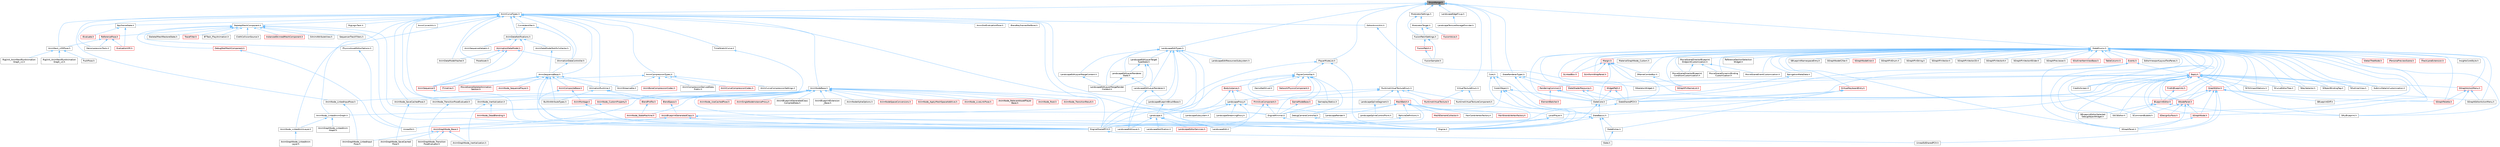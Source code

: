 digraph "EnumRange.h"
{
 // INTERACTIVE_SVG=YES
 // LATEX_PDF_SIZE
  bgcolor="transparent";
  edge [fontname=Helvetica,fontsize=10,labelfontname=Helvetica,labelfontsize=10];
  node [fontname=Helvetica,fontsize=10,shape=box,height=0.2,width=0.4];
  Node1 [id="Node000001",label="EnumRange.h",height=0.2,width=0.4,color="gray40", fillcolor="grey60", style="filled", fontcolor="black",tooltip=" "];
  Node1 -> Node2 [id="edge1_Node000001_Node000002",dir="back",color="steelblue1",style="solid",tooltip=" "];
  Node2 [id="Node000002",label="AnimCurveTypes.h",height=0.2,width=0.4,color="grey40", fillcolor="white", style="filled",URL="$d2/d19/AnimCurveTypes_8h.html",tooltip=" "];
  Node2 -> Node3 [id="edge2_Node000002_Node000003",dir="back",color="steelblue1",style="solid",tooltip=" "];
  Node3 [id="Node000003",label="AnimCompressionTypes.h",height=0.2,width=0.4,color="grey40", fillcolor="white", style="filled",URL="$d1/d3b/AnimCompressionTypes_8h.html",tooltip=" "];
  Node3 -> Node4 [id="edge3_Node000003_Node000004",dir="back",color="steelblue1",style="solid",tooltip=" "];
  Node4 [id="Node000004",label="AnimBoneCompressionCodec.h",height=0.2,width=0.4,color="red", fillcolor="#FFF0F0", style="filled",URL="$dd/dc3/AnimBoneCompressionCodec_8h.html",tooltip=" "];
  Node3 -> Node13 [id="edge4_Node000003_Node000013",dir="back",color="steelblue1",style="solid",tooltip=" "];
  Node13 [id="Node000013",label="AnimCompressionDerivedData\lPublic.h",height=0.2,width=0.4,color="grey40", fillcolor="white", style="filled",URL="$dc/d36/AnimCompressionDerivedDataPublic_8h.html",tooltip=" "];
  Node3 -> Node14 [id="edge5_Node000003_Node000014",dir="back",color="steelblue1",style="solid",tooltip=" "];
  Node14 [id="Node000014",label="AnimCurveCompressionCodec.h",height=0.2,width=0.4,color="red", fillcolor="#FFF0F0", style="filled",URL="$d3/d77/AnimCurveCompressionCodec_8h.html",tooltip=" "];
  Node3 -> Node18 [id="edge6_Node000003_Node000018",dir="back",color="steelblue1",style="solid",tooltip=" "];
  Node18 [id="Node000018",label="AnimCurveCompressionSettings.h",height=0.2,width=0.4,color="grey40", fillcolor="white", style="filled",URL="$d0/d49/AnimCurveCompressionSettings_8h.html",tooltip=" "];
  Node3 -> Node19 [id="edge7_Node000003_Node000019",dir="back",color="steelblue1",style="solid",tooltip=" "];
  Node19 [id="Node000019",label="AnimSequence.h",height=0.2,width=0.4,color="red", fillcolor="#FFF0F0", style="filled",URL="$d0/d8a/AnimSequence_8h.html",tooltip=" "];
  Node19 -> Node28 [id="edge8_Node000019_Node000028",dir="back",color="steelblue1",style="solid",tooltip=" "];
  Node28 [id="Node000028",label="EngineSharedPCH.h",height=0.2,width=0.4,color="grey40", fillcolor="white", style="filled",URL="$dc/dbb/EngineSharedPCH_8h.html",tooltip=" "];
  Node28 -> Node29 [id="edge9_Node000028_Node000029",dir="back",color="steelblue1",style="solid",tooltip=" "];
  Node29 [id="Node000029",label="UnrealEdSharedPCH.h",height=0.2,width=0.4,color="grey40", fillcolor="white", style="filled",URL="$d1/de6/UnrealEdSharedPCH_8h.html",tooltip=" "];
  Node3 -> Node12 [id="edge10_Node000003_Node000012",dir="back",color="steelblue1",style="solid",tooltip=" "];
  Node12 [id="Node000012",label="AnimStreamable.h",height=0.2,width=0.4,color="grey40", fillcolor="white", style="filled",URL="$d1/d46/AnimStreamable_8h.html",tooltip=" "];
  Node2 -> Node37 [id="edge11_Node000002_Node000037",dir="back",color="steelblue1",style="solid",tooltip=" "];
  Node37 [id="Node000037",label="AnimCurveUtils.h",height=0.2,width=0.4,color="grey40", fillcolor="white", style="filled",URL="$d2/d99/AnimCurveUtils_8h.html",tooltip=" "];
  Node2 -> Node38 [id="edge12_Node000002_Node000038",dir="back",color="steelblue1",style="solid",tooltip=" "];
  Node38 [id="Node000038",label="AnimDataModelHasher.h",height=0.2,width=0.4,color="grey40", fillcolor="white", style="filled",URL="$d1/d21/AnimDataModelHasher_8h.html",tooltip=" "];
  Node2 -> Node39 [id="edge13_Node000002_Node000039",dir="back",color="steelblue1",style="solid",tooltip=" "];
  Node39 [id="Node000039",label="AnimDataNotifications.h",height=0.2,width=0.4,color="grey40", fillcolor="white", style="filled",URL="$df/dfa/AnimDataNotifications_8h.html",tooltip=" "];
  Node39 -> Node40 [id="edge14_Node000039_Node000040",dir="back",color="steelblue1",style="solid",tooltip=" "];
  Node40 [id="Node000040",label="AnimDataModelNotifyCollector.h",height=0.2,width=0.4,color="grey40", fillcolor="white", style="filled",URL="$dc/d99/AnimDataModelNotifyCollector_8h.html",tooltip=" "];
  Node40 -> Node41 [id="edge15_Node000040_Node000041",dir="back",color="steelblue1",style="solid",tooltip=" "];
  Node41 [id="Node000041",label="AnimSequenceBase.h",height=0.2,width=0.4,color="grey40", fillcolor="white", style="filled",URL="$db/d58/AnimSequenceBase_8h.html",tooltip=" "];
  Node41 -> Node42 [id="edge16_Node000041_Node000042",dir="back",color="steelblue1",style="solid",tooltip=" "];
  Node42 [id="Node000042",label="AnimCompositeBase.h",height=0.2,width=0.4,color="red", fillcolor="#FFF0F0", style="filled",URL="$de/dc9/AnimCompositeBase_8h.html",tooltip=" "];
  Node42 -> Node44 [id="edge17_Node000042_Node000044",dir="back",color="steelblue1",style="solid",tooltip=" "];
  Node44 [id="Node000044",label="AnimMontage.h",height=0.2,width=0.4,color="red", fillcolor="#FFF0F0", style="filled",URL="$d2/da0/AnimMontage_8h.html",tooltip=" "];
  Node44 -> Node28 [id="edge18_Node000044_Node000028",dir="back",color="steelblue1",style="solid",tooltip=" "];
  Node42 -> Node28 [id="edge19_Node000042_Node000028",dir="back",color="steelblue1",style="solid",tooltip=" "];
  Node41 -> Node54 [id="edge20_Node000041_Node000054",dir="back",color="steelblue1",style="solid",tooltip=" "];
  Node54 [id="Node000054",label="AnimNode_SequencePlayer.h",height=0.2,width=0.4,color="red", fillcolor="#FFF0F0", style="filled",URL="$d6/d7e/AnimNode__SequencePlayer_8h.html",tooltip=" "];
  Node41 -> Node19 [id="edge21_Node000041_Node000019",dir="back",color="steelblue1",style="solid",tooltip=" "];
  Node41 -> Node12 [id="edge22_Node000041_Node000012",dir="back",color="steelblue1",style="solid",tooltip=" "];
  Node41 -> Node56 [id="edge23_Node000041_Node000056",dir="back",color="steelblue1",style="solid",tooltip=" "];
  Node56 [id="Node000056",label="AnimationRuntime.h",height=0.2,width=0.4,color="grey40", fillcolor="white", style="filled",URL="$da/d93/AnimationRuntime_8h.html",tooltip=" "];
  Node56 -> Node57 [id="edge24_Node000056_Node000057",dir="back",color="steelblue1",style="solid",tooltip=" "];
  Node57 [id="Node000057",label="BlendProfile.h",height=0.2,width=0.4,color="red", fillcolor="#FFF0F0", style="filled",URL="$d6/d9c/BlendProfile_8h.html",tooltip=" "];
  Node57 -> Node58 [id="edge25_Node000057_Node000058",dir="back",color="steelblue1",style="solid",tooltip=" "];
  Node58 [id="Node000058",label="AnimNode_StateMachine.h",height=0.2,width=0.4,color="red", fillcolor="#FFF0F0", style="filled",URL="$df/d8f/AnimNode__StateMachine_8h.html",tooltip=" "];
  Node56 -> Node168 [id="edge26_Node000056_Node000168",dir="back",color="steelblue1",style="solid",tooltip=" "];
  Node168 [id="Node000168",label="BlendSpace.h",height=0.2,width=0.4,color="red", fillcolor="#FFF0F0", style="filled",URL="$d7/d9b/BlendSpace_8h.html",tooltip=" "];
  Node168 -> Node62 [id="edge27_Node000168_Node000062",dir="back",color="steelblue1",style="solid",tooltip=" "];
  Node62 [id="Node000062",label="AnimBlueprintGeneratedClass.h",height=0.2,width=0.4,color="red", fillcolor="#FFF0F0", style="filled",URL="$dc/d81/AnimBlueprintGeneratedClass_8h.html",tooltip=" "];
  Node62 -> Node63 [id="edge28_Node000062_Node000063",dir="back",color="steelblue1",style="solid",tooltip=" "];
  Node63 [id="Node000063",label="AnimGraphNode_Base.h",height=0.2,width=0.4,color="red", fillcolor="#FFF0F0", style="filled",URL="$d0/dfb/AnimGraphNode__Base_8h.html",tooltip=" "];
  Node63 -> Node97 [id="edge29_Node000063_Node000097",dir="back",color="steelblue1",style="solid",tooltip=" "];
  Node97 [id="Node000097",label="AnimGraphNode_Inertialization.h",height=0.2,width=0.4,color="grey40", fillcolor="white", style="filled",URL="$d7/d66/AnimGraphNode__Inertialization_8h.html",tooltip=" "];
  Node63 -> Node98 [id="edge30_Node000063_Node000098",dir="back",color="steelblue1",style="solid",tooltip=" "];
  Node98 [id="Node000098",label="AnimGraphNode_LinkedInput\lPose.h",height=0.2,width=0.4,color="grey40", fillcolor="white", style="filled",URL="$d7/d8c/AnimGraphNode__LinkedInputPose_8h.html",tooltip=" "];
  Node63 -> Node112 [id="edge31_Node000063_Node000112",dir="back",color="steelblue1",style="solid",tooltip=" "];
  Node112 [id="Node000112",label="AnimGraphNode_SaveCached\lPose.h",height=0.2,width=0.4,color="grey40", fillcolor="white", style="filled",URL="$df/d5e/AnimGraphNode__SaveCachedPose_8h.html",tooltip=" "];
  Node63 -> Node142 [id="edge32_Node000063_Node000142",dir="back",color="steelblue1",style="solid",tooltip=" "];
  Node142 [id="Node000142",label="AnimGraphNode_Transition\lPoseEvaluator.h",height=0.2,width=0.4,color="grey40", fillcolor="white", style="filled",URL="$d8/dec/AnimGraphNode__TransitionPoseEvaluator_8h.html",tooltip=" "];
  Node62 -> Node49 [id="edge33_Node000062_Node000049",dir="back",color="steelblue1",style="solid",tooltip=" "];
  Node49 [id="Node000049",label="Engine.h",height=0.2,width=0.4,color="grey40", fillcolor="white", style="filled",URL="$d1/d34/Public_2Engine_8h.html",tooltip=" "];
  Node62 -> Node28 [id="edge34_Node000062_Node000028",dir="back",color="steelblue1",style="solid",tooltip=" "];
  Node56 -> Node172 [id="edge35_Node000056_Node000172",dir="back",color="steelblue1",style="solid",tooltip=" "];
  Node172 [id="Node000172",label="BuiltInAttributeTypes.h",height=0.2,width=0.4,color="grey40", fillcolor="white", style="filled",URL="$dc/dd0/BuiltInAttributeTypes_8h.html",tooltip=" "];
  Node41 -> Node172 [id="edge36_Node000041_Node000172",dir="back",color="steelblue1",style="solid",tooltip=" "];
  Node41 -> Node49 [id="edge37_Node000041_Node000049",dir="back",color="steelblue1",style="solid",tooltip=" "];
  Node41 -> Node28 [id="edge38_Node000041_Node000028",dir="back",color="steelblue1",style="solid",tooltip=" "];
  Node41 -> Node173 [id="edge39_Node000041_Node000173",dir="back",color="steelblue1",style="solid",tooltip=" "];
  Node173 [id="Node000173",label="ITimeline.h",height=0.2,width=0.4,color="red", fillcolor="#FFF0F0", style="filled",URL="$d9/d1c/ITimeline_8h.html",tooltip=" "];
  Node41 -> Node180 [id="edge40_Node000041_Node000180",dir="back",color="steelblue1",style="solid",tooltip=" "];
  Node180 [id="Node000180",label="MovieSceneSkeletalAnimation\lSection.h",height=0.2,width=0.4,color="red", fillcolor="#FFF0F0", style="filled",URL="$de/d52/MovieSceneSkeletalAnimationSection_8h.html",tooltip=" "];
  Node39 -> Node19 [id="edge41_Node000039_Node000019",dir="back",color="steelblue1",style="solid",tooltip=" "];
  Node39 -> Node182 [id="edge42_Node000039_Node000182",dir="back",color="steelblue1",style="solid",tooltip=" "];
  Node182 [id="Node000182",label="AnimSequenceHelpers.h",height=0.2,width=0.4,color="grey40", fillcolor="white", style="filled",URL="$dd/d12/AnimSequenceHelpers_8h.html",tooltip=" "];
  Node39 -> Node183 [id="edge43_Node000039_Node000183",dir="back",color="steelblue1",style="solid",tooltip=" "];
  Node183 [id="Node000183",label="IAnimationDataModel.h",height=0.2,width=0.4,color="red", fillcolor="#FFF0F0", style="filled",URL="$d3/dc4/IAnimationDataModel_8h.html",tooltip=" "];
  Node183 -> Node38 [id="edge44_Node000183_Node000038",dir="back",color="steelblue1",style="solid",tooltip=" "];
  Node183 -> Node19 [id="edge45_Node000183_Node000019",dir="back",color="steelblue1",style="solid",tooltip=" "];
  Node183 -> Node185 [id="edge46_Node000183_Node000185",dir="back",color="steelblue1",style="solid",tooltip=" "];
  Node185 [id="Node000185",label="IAnimationDataController.h",height=0.2,width=0.4,color="grey40", fillcolor="white", style="filled",URL="$df/d22/IAnimationDataController_8h.html",tooltip=" "];
  Node185 -> Node41 [id="edge47_Node000185_Node000041",dir="back",color="steelblue1",style="solid",tooltip=" "];
  Node183 -> Node186 [id="edge48_Node000183_Node000186",dir="back",color="steelblue1",style="solid",tooltip=" "];
  Node186 [id="Node000186",label="PoseAsset.h",height=0.2,width=0.4,color="grey40", fillcolor="white", style="filled",URL="$d9/dba/PoseAsset_8h.html",tooltip=" "];
  Node2 -> Node187 [id="edge49_Node000002_Node000187",dir="back",color="steelblue1",style="solid",tooltip=" "];
  Node187 [id="Node000187",label="AnimNext_LODPose.h",height=0.2,width=0.4,color="grey40", fillcolor="white", style="filled",URL="$d7/d76/AnimNext__LODPose_8h.html",tooltip=" "];
  Node187 -> Node188 [id="edge50_Node000187_Node000188",dir="back",color="steelblue1",style="solid",tooltip=" "];
  Node188 [id="Node000188",label="PushPose.h",height=0.2,width=0.4,color="grey40", fillcolor="white", style="filled",URL="$d2/de9/PushPose_8h.html",tooltip=" "];
  Node187 -> Node189 [id="edge51_Node000187_Node000189",dir="back",color="steelblue1",style="solid",tooltip=" "];
  Node189 [id="Node000189",label="RigUnit_AnimNextRunAnimation\lGraph_v1.h",height=0.2,width=0.4,color="grey40", fillcolor="white", style="filled",URL="$d1/df7/RigUnit__AnimNextRunAnimationGraph__v1_8h.html",tooltip=" "];
  Node187 -> Node190 [id="edge52_Node000187_Node000190",dir="back",color="steelblue1",style="solid",tooltip=" "];
  Node190 [id="Node000190",label="RigUnit_AnimNextRunAnimation\lGraph_v2.h",height=0.2,width=0.4,color="grey40", fillcolor="white", style="filled",URL="$d6/d84/RigUnit__AnimNextRunAnimationGraph__v2_8h.html",tooltip=" "];
  Node2 -> Node191 [id="edge53_Node000002_Node000191",dir="back",color="steelblue1",style="solid",tooltip=" "];
  Node191 [id="Node000191",label="AnimNodeBase.h",height=0.2,width=0.4,color="grey40", fillcolor="white", style="filled",URL="$d9/dce/AnimNodeBase_8h.html",tooltip=" "];
  Node191 -> Node192 [id="edge54_Node000191_Node000192",dir="back",color="steelblue1",style="solid",tooltip=" "];
  Node192 [id="Node000192",label="AnimBlueprintExtension\l_Base.h",height=0.2,width=0.4,color="grey40", fillcolor="white", style="filled",URL="$d1/d73/AnimBlueprintExtension__Base_8h.html",tooltip=" "];
  Node191 -> Node62 [id="edge55_Node000191_Node000062",dir="back",color="steelblue1",style="solid",tooltip=" "];
  Node191 -> Node63 [id="edge56_Node000191_Node000063",dir="back",color="steelblue1",style="solid",tooltip=" "];
  Node191 -> Node154 [id="edge57_Node000191_Node000154",dir="back",color="steelblue1",style="solid",tooltip=" "];
  Node154 [id="Node000154",label="AnimNodeAlphaOptions.h",height=0.2,width=0.4,color="grey40", fillcolor="white", style="filled",URL="$df/d96/AnimNodeAlphaOptions_8h.html",tooltip=" "];
  Node191 -> Node193 [id="edge58_Node000191_Node000193",dir="back",color="steelblue1",style="solid",tooltip=" "];
  Node193 [id="Node000193",label="AnimNodeSpaceConversions.h",height=0.2,width=0.4,color="red", fillcolor="#FFF0F0", style="filled",URL="$da/d0a/AnimNodeSpaceConversions_8h.html",tooltip=" "];
  Node191 -> Node194 [id="edge59_Node000191_Node000194",dir="back",color="steelblue1",style="solid",tooltip=" "];
  Node194 [id="Node000194",label="AnimNode_ApplyMeshSpaceAdditive.h",height=0.2,width=0.4,color="red", fillcolor="#FFF0F0", style="filled",URL="$d9/d6b/AnimNode__ApplyMeshSpaceAdditive_8h.html",tooltip=" "];
  Node191 -> Node195 [id="edge60_Node000191_Node000195",dir="back",color="steelblue1",style="solid",tooltip=" "];
  Node195 [id="Node000195",label="AnimNode_CustomProperty.h",height=0.2,width=0.4,color="red", fillcolor="#FFF0F0", style="filled",URL="$d3/ddc/AnimNode__CustomProperty_8h.html",tooltip=" "];
  Node195 -> Node197 [id="edge61_Node000195_Node000197",dir="back",color="steelblue1",style="solid",tooltip=" "];
  Node197 [id="Node000197",label="AnimNode_LinkedAnimGraph.h",height=0.2,width=0.4,color="grey40", fillcolor="white", style="filled",URL="$d8/d5e/AnimNode__LinkedAnimGraph_8h.html",tooltip=" "];
  Node197 -> Node94 [id="edge62_Node000197_Node000094",dir="back",color="steelblue1",style="solid",tooltip=" "];
  Node94 [id="Node000094",label="AnimGraphNode_LinkedAnim\lGraph.h",height=0.2,width=0.4,color="grey40", fillcolor="white", style="filled",URL="$da/dd5/AnimGraphNode__LinkedAnimGraph_8h.html",tooltip=" "];
  Node197 -> Node198 [id="edge63_Node000197_Node000198",dir="back",color="steelblue1",style="solid",tooltip=" "];
  Node198 [id="Node000198",label="AnimNode_LinkedAnimLayer.h",height=0.2,width=0.4,color="grey40", fillcolor="white", style="filled",URL="$da/d11/AnimNode__LinkedAnimLayer_8h.html",tooltip=" "];
  Node198 -> Node95 [id="edge64_Node000198_Node000095",dir="back",color="steelblue1",style="solid",tooltip=" "];
  Node95 [id="Node000095",label="AnimGraphNode_LinkedAnim\lLayer.h",height=0.2,width=0.4,color="grey40", fillcolor="white", style="filled",URL="$dc/d51/AnimGraphNode__LinkedAnimLayer_8h.html",tooltip=" "];
  Node191 -> Node199 [id="edge65_Node000191_Node000199",dir="back",color="steelblue1",style="solid",tooltip=" "];
  Node199 [id="Node000199",label="AnimNode_Inertialization.h",height=0.2,width=0.4,color="grey40", fillcolor="white", style="filled",URL="$d8/d62/AnimNode__Inertialization_8h.html",tooltip=" "];
  Node199 -> Node97 [id="edge66_Node000199_Node000097",dir="back",color="steelblue1",style="solid",tooltip=" "];
  Node199 -> Node200 [id="edge67_Node000199_Node000200",dir="back",color="steelblue1",style="solid",tooltip=" "];
  Node200 [id="Node000200",label="AnimNode_DeadBlending.h",height=0.2,width=0.4,color="red", fillcolor="#FFF0F0", style="filled",URL="$df/dfa/AnimNode__DeadBlending_8h.html",tooltip=" "];
  Node191 -> Node201 [id="edge68_Node000191_Node000201",dir="back",color="steelblue1",style="solid",tooltip=" "];
  Node201 [id="Node000201",label="AnimNode_LinkedInputPose.h",height=0.2,width=0.4,color="grey40", fillcolor="white", style="filled",URL="$d3/d07/AnimNode__LinkedInputPose_8h.html",tooltip=" "];
  Node201 -> Node98 [id="edge69_Node000201_Node000098",dir="back",color="steelblue1",style="solid",tooltip=" "];
  Node191 -> Node202 [id="edge70_Node000191_Node000202",dir="back",color="steelblue1",style="solid",tooltip=" "];
  Node202 [id="Node000202",label="AnimNode_LiveLinkPose.h",height=0.2,width=0.4,color="red", fillcolor="#FFF0F0", style="filled",URL="$df/d09/AnimNode__LiveLinkPose_8h.html",tooltip=" "];
  Node191 -> Node203 [id="edge71_Node000191_Node000203",dir="back",color="steelblue1",style="solid",tooltip=" "];
  Node203 [id="Node000203",label="AnimNode_RelevantAssetPlayer\lBase.h",height=0.2,width=0.4,color="red", fillcolor="#FFF0F0", style="filled",URL="$d5/d02/AnimNode__RelevantAssetPlayerBase_8h.html",tooltip=" "];
  Node191 -> Node205 [id="edge72_Node000191_Node000205",dir="back",color="steelblue1",style="solid",tooltip=" "];
  Node205 [id="Node000205",label="AnimNode_Root.h",height=0.2,width=0.4,color="red", fillcolor="#FFF0F0", style="filled",URL="$d3/d2c/AnimNode__Root_8h.html",tooltip=" "];
  Node191 -> Node207 [id="edge73_Node000191_Node000207",dir="back",color="steelblue1",style="solid",tooltip=" "];
  Node207 [id="Node000207",label="AnimNode_SaveCachedPose.h",height=0.2,width=0.4,color="grey40", fillcolor="white", style="filled",URL="$d8/d46/AnimNode__SaveCachedPose_8h.html",tooltip=" "];
  Node207 -> Node112 [id="edge74_Node000207_Node000112",dir="back",color="steelblue1",style="solid",tooltip=" "];
  Node191 -> Node58 [id="edge75_Node000191_Node000058",dir="back",color="steelblue1",style="solid",tooltip=" "];
  Node191 -> Node208 [id="edge76_Node000191_Node000208",dir="back",color="steelblue1",style="solid",tooltip=" "];
  Node208 [id="Node000208",label="AnimNode_TransitionPoseEvaluator.h",height=0.2,width=0.4,color="grey40", fillcolor="white", style="filled",URL="$db/df6/AnimNode__TransitionPoseEvaluator_8h.html",tooltip=" "];
  Node208 -> Node142 [id="edge77_Node000208_Node000142",dir="back",color="steelblue1",style="solid",tooltip=" "];
  Node191 -> Node209 [id="edge78_Node000191_Node000209",dir="back",color="steelblue1",style="solid",tooltip=" "];
  Node209 [id="Node000209",label="AnimNode_TransitionResult.h",height=0.2,width=0.4,color="red", fillcolor="#FFF0F0", style="filled",URL="$d7/d1b/AnimNode__TransitionResult_8h.html",tooltip=" "];
  Node191 -> Node210 [id="edge79_Node000191_Node000210",dir="back",color="steelblue1",style="solid",tooltip=" "];
  Node210 [id="Node000210",label="AnimNode_UseCachedPose.h",height=0.2,width=0.4,color="red", fillcolor="#FFF0F0", style="filled",URL="$de/d6a/AnimNode__UseCachedPose_8h.html",tooltip=" "];
  Node191 -> Node156 [id="edge80_Node000191_Node000156",dir="back",color="steelblue1",style="solid",tooltip=" "];
  Node156 [id="Node000156",label="AnimSingleNodeInstanceProxy.h",height=0.2,width=0.4,color="red", fillcolor="#FFF0F0", style="filled",URL="$dc/de5/AnimSingleNodeInstanceProxy_8h.html",tooltip=" "];
  Node191 -> Node168 [id="edge81_Node000191_Node000168",dir="back",color="steelblue1",style="solid",tooltip=" "];
  Node191 -> Node28 [id="edge82_Node000191_Node000028",dir="back",color="steelblue1",style="solid",tooltip=" "];
  Node191 -> Node164 [id="edge83_Node000191_Node000164",dir="back",color="steelblue1",style="solid",tooltip=" "];
  Node164 [id="Node000164",label="IAnimBlueprintGeneratedClass\lCompiledData.h",height=0.2,width=0.4,color="grey40", fillcolor="white", style="filled",URL="$d6/de8/IAnimBlueprintGeneratedClassCompiledData_8h.html",tooltip=" "];
  Node2 -> Node199 [id="edge84_Node000002_Node000199",dir="back",color="steelblue1",style="solid",tooltip=" "];
  Node2 -> Node197 [id="edge85_Node000002_Node000197",dir="back",color="steelblue1",style="solid",tooltip=" "];
  Node2 -> Node198 [id="edge86_Node000002_Node000198",dir="back",color="steelblue1",style="solid",tooltip=" "];
  Node2 -> Node201 [id="edge87_Node000002_Node000201",dir="back",color="steelblue1",style="solid",tooltip=" "];
  Node2 -> Node207 [id="edge88_Node000002_Node000207",dir="back",color="steelblue1",style="solid",tooltip=" "];
  Node2 -> Node208 [id="edge89_Node000002_Node000208",dir="back",color="steelblue1",style="solid",tooltip=" "];
  Node2 -> Node41 [id="edge90_Node000002_Node000041",dir="back",color="steelblue1",style="solid",tooltip=" "];
  Node2 -> Node211 [id="edge91_Node000002_Node000211",dir="back",color="steelblue1",style="solid",tooltip=" "];
  Node211 [id="Node000211",label="AnimSlotEvaluationPose.h",height=0.2,width=0.4,color="grey40", fillcolor="white", style="filled",URL="$db/d61/AnimSlotEvaluationPose_8h.html",tooltip=" "];
  Node2 -> Node56 [id="edge92_Node000002_Node000056",dir="back",color="steelblue1",style="solid",tooltip=" "];
  Node2 -> Node212 [id="edge93_Node000002_Node000212",dir="back",color="steelblue1",style="solid",tooltip=" "];
  Node212 [id="Node000212",label="BlendKeyframesPerBone.h",height=0.2,width=0.4,color="grey40", fillcolor="white", style="filled",URL="$d0/d52/BlendKeyframesPerBone_8h.html",tooltip=" "];
  Node2 -> Node213 [id="edge94_Node000002_Node000213",dir="back",color="steelblue1",style="solid",tooltip=" "];
  Node213 [id="Node000213",label="CurveIdentifier.h",height=0.2,width=0.4,color="grey40", fillcolor="white", style="filled",URL="$d7/d2c/CurveIdentifier_8h.html",tooltip=" "];
  Node213 -> Node39 [id="edge95_Node000213_Node000039",dir="back",color="steelblue1",style="solid",tooltip=" "];
  Node213 -> Node185 [id="edge96_Node000213_Node000185",dir="back",color="steelblue1",style="solid",tooltip=" "];
  Node2 -> Node214 [id="edge97_Node000002_Node000214",dir="back",color="steelblue1",style="solid",tooltip=" "];
  Node214 [id="Node000214",label="DecompressionTools.h",height=0.2,width=0.4,color="grey40", fillcolor="white", style="filled",URL="$db/dae/DecompressionTools_8h.html",tooltip=" "];
  Node2 -> Node215 [id="edge98_Node000002_Node000215",dir="back",color="steelblue1",style="solid",tooltip=" "];
  Node215 [id="Node000215",label="EditorAnimUtils.h",height=0.2,width=0.4,color="grey40", fillcolor="white", style="filled",URL="$d1/dd4/EditorAnimUtils_8h.html",tooltip=" "];
  Node215 -> Node216 [id="edge99_Node000215_Node000216",dir="back",color="steelblue1",style="solid",tooltip=" "];
  Node216 [id="Node000216",label="SSkeletonWidget.h",height=0.2,width=0.4,color="grey40", fillcolor="white", style="filled",URL="$dd/da7/SSkeletonWidget_8h.html",tooltip=" "];
  Node2 -> Node49 [id="edge100_Node000002_Node000049",dir="back",color="steelblue1",style="solid",tooltip=" "];
  Node2 -> Node48 [id="edge101_Node000002_Node000048",dir="back",color="steelblue1",style="solid",tooltip=" "];
  Node48 [id="Node000048",label="EngineMinimal.h",height=0.2,width=0.4,color="grey40", fillcolor="white", style="filled",URL="$d0/d2c/EngineMinimal_8h.html",tooltip=" "];
  Node48 -> Node49 [id="edge102_Node000048_Node000049",dir="back",color="steelblue1",style="solid",tooltip=" "];
  Node2 -> Node28 [id="edge103_Node000002_Node000028",dir="back",color="steelblue1",style="solid",tooltip=" "];
  Node2 -> Node185 [id="edge104_Node000002_Node000185",dir="back",color="steelblue1",style="solid",tooltip=" "];
  Node2 -> Node217 [id="edge105_Node000002_Node000217",dir="back",color="steelblue1",style="solid",tooltip=" "];
  Node217 [id="Node000217",label="KeyframeState.h",height=0.2,width=0.4,color="grey40", fillcolor="white", style="filled",URL="$d3/dcd/KeyframeState_8h.html",tooltip=" "];
  Node217 -> Node218 [id="edge106_Node000217_Node000218",dir="back",color="steelblue1",style="solid",tooltip=" "];
  Node218 [id="Node000218",label="EvaluationVM.h",height=0.2,width=0.4,color="red", fillcolor="#FFF0F0", style="filled",URL="$d0/d71/EvaluationVM_8h.html",tooltip=" "];
  Node217 -> Node220 [id="edge107_Node000217_Node000220",dir="back",color="steelblue1",style="solid",tooltip=" "];
  Node220 [id="Node000220",label="IEvaluate.h",height=0.2,width=0.4,color="red", fillcolor="#FFF0F0", style="filled",URL="$d8/d35/IEvaluate_8h.html",tooltip=" "];
  Node2 -> Node186 [id="edge108_Node000002_Node000186",dir="back",color="steelblue1",style="solid",tooltip=" "];
  Node2 -> Node224 [id="edge109_Node000002_Node000224",dir="back",color="steelblue1",style="solid",tooltip=" "];
  Node224 [id="Node000224",label="RigLogicTask.h",height=0.2,width=0.4,color="grey40", fillcolor="white", style="filled",URL="$dd/de7/RigLogicTask_8h.html",tooltip=" "];
  Node2 -> Node225 [id="edge110_Node000002_Node000225",dir="back",color="steelblue1",style="solid",tooltip=" "];
  Node225 [id="Node000225",label="SkeletalMeshComponent.h",height=0.2,width=0.4,color="grey40", fillcolor="white", style="filled",URL="$d8/db5/SkeletalMeshComponent_8h.html",tooltip=" "];
  Node225 -> Node226 [id="edge111_Node000225_Node000226",dir="back",color="steelblue1",style="solid",tooltip=" "];
  Node226 [id="Node000226",label="BTTask_PlayAnimation.h",height=0.2,width=0.4,color="grey40", fillcolor="white", style="filled",URL="$db/d8d/BTTask__PlayAnimation_8h.html",tooltip=" "];
  Node225 -> Node227 [id="edge112_Node000225_Node000227",dir="back",color="steelblue1",style="solid",tooltip=" "];
  Node227 [id="Node000227",label="ClothCollisionSource.h",height=0.2,width=0.4,color="grey40", fillcolor="white", style="filled",URL="$d2/dac/ClothCollisionSource_8h.html",tooltip=" "];
  Node225 -> Node228 [id="edge113_Node000225_Node000228",dir="back",color="steelblue1",style="solid",tooltip=" "];
  Node228 [id="Node000228",label="DebugSkelMeshComponent.h",height=0.2,width=0.4,color="red", fillcolor="#FFF0F0", style="filled",URL="$d5/d33/DebugSkelMeshComponent_8h.html",tooltip=" "];
  Node228 -> Node51 [id="edge114_Node000228_Node000051",dir="back",color="steelblue1",style="solid",tooltip=" "];
  Node51 [id="Node000051",label="UnrealEd.h",height=0.2,width=0.4,color="grey40", fillcolor="white", style="filled",URL="$d2/d5f/UnrealEd_8h.html",tooltip=" "];
  Node225 -> Node48 [id="edge115_Node000225_Node000048",dir="back",color="steelblue1",style="solid",tooltip=" "];
  Node225 -> Node28 [id="edge116_Node000225_Node000028",dir="back",color="steelblue1",style="solid",tooltip=" "];
  Node225 -> Node231 [id="edge117_Node000225_Node000231",dir="back",color="steelblue1",style="solid",tooltip=" "];
  Node231 [id="Node000231",label="InstancedSkinnedMeshComponent.h",height=0.2,width=0.4,color="red", fillcolor="#FFF0F0", style="filled",URL="$d7/da7/InstancedSkinnedMeshComponent_8h.html",tooltip=" "];
  Node225 -> Node234 [id="edge118_Node000225_Node000234",dir="back",color="steelblue1",style="solid",tooltip=" "];
  Node234 [id="Node000234",label="PhysicsAssetEditorOptions.h",height=0.2,width=0.4,color="grey40", fillcolor="white", style="filled",URL="$df/d83/PhysicsAssetEditorOptions_8h.html",tooltip=" "];
  Node234 -> Node51 [id="edge119_Node000234_Node000051",dir="back",color="steelblue1",style="solid",tooltip=" "];
  Node225 -> Node235 [id="edge120_Node000225_Node000235",dir="back",color="steelblue1",style="solid",tooltip=" "];
  Node235 [id="Node000235",label="ReferencePose.h",height=0.2,width=0.4,color="red", fillcolor="#FFF0F0", style="filled",URL="$d7/d7f/ReferencePose_8h.html",tooltip=" "];
  Node235 -> Node187 [id="edge121_Node000235_Node000187",dir="back",color="steelblue1",style="solid",tooltip=" "];
  Node235 -> Node214 [id="edge122_Node000235_Node000214",dir="back",color="steelblue1",style="solid",tooltip=" "];
  Node235 -> Node218 [id="edge123_Node000235_Node000218",dir="back",color="steelblue1",style="solid",tooltip=" "];
  Node225 -> Node241 [id="edge124_Node000225_Node000241",dir="back",color="steelblue1",style="solid",tooltip=" "];
  Node241 [id="Node000241",label="SAnimAttributeView.h",height=0.2,width=0.4,color="grey40", fillcolor="white", style="filled",URL="$df/d42/SAnimAttributeView_8h.html",tooltip=" "];
  Node225 -> Node242 [id="edge125_Node000225_Node000242",dir="back",color="steelblue1",style="solid",tooltip=" "];
  Node242 [id="Node000242",label="SequencerTrackFilters.h",height=0.2,width=0.4,color="grey40", fillcolor="white", style="filled",URL="$df/d72/SequencerTrackFilters_8h.html",tooltip=" "];
  Node225 -> Node243 [id="edge126_Node000225_Node000243",dir="back",color="steelblue1",style="solid",tooltip=" "];
  Node243 [id="Node000243",label="SkeletalMeshRestoreState.h",height=0.2,width=0.4,color="grey40", fillcolor="white", style="filled",URL="$d4/dfa/SkeletalMeshRestoreState_8h.html",tooltip=" "];
  Node225 -> Node244 [id="edge127_Node000225_Node000244",dir="back",color="steelblue1",style="solid",tooltip=" "];
  Node244 [id="Node000244",label="TraceFilter.h",height=0.2,width=0.4,color="red", fillcolor="#FFF0F0", style="filled",URL="$de/dc1/TraceFilter_8h.html",tooltip=" "];
  Node2 -> Node279 [id="edge128_Node000002_Node000279",dir="back",color="steelblue1",style="solid",tooltip=" "];
  Node279 [id="Node000279",label="TimeStretchCurve.h",height=0.2,width=0.4,color="grey40", fillcolor="white", style="filled",URL="$dc/df5/TimeStretchCurve_8h.html",tooltip=" "];
  Node279 -> Node44 [id="edge129_Node000279_Node000044",dir="back",color="steelblue1",style="solid",tooltip=" "];
  Node1 -> Node280 [id="edge130_Node000001_Node000280",dir="back",color="steelblue1",style="solid",tooltip=" "];
  Node280 [id="Node000280",label="Core.h",height=0.2,width=0.4,color="grey40", fillcolor="white", style="filled",URL="$d6/dd7/Core_8h.html",tooltip=" "];
  Node280 -> Node281 [id="edge131_Node000280_Node000281",dir="back",color="steelblue1",style="solid",tooltip=" "];
  Node281 [id="Node000281",label="CoreUObject.h",height=0.2,width=0.4,color="grey40", fillcolor="white", style="filled",URL="$d0/ded/CoreUObject_8h.html",tooltip=" "];
  Node281 -> Node49 [id="edge132_Node000281_Node000049",dir="back",color="steelblue1",style="solid",tooltip=" "];
  Node281 -> Node48 [id="edge133_Node000281_Node000048",dir="back",color="steelblue1",style="solid",tooltip=" "];
  Node281 -> Node282 [id="edge134_Node000281_Node000282",dir="back",color="steelblue1",style="solid",tooltip=" "];
  Node282 [id="Node000282",label="SlateBasics.h",height=0.2,width=0.4,color="grey40", fillcolor="white", style="filled",URL="$da/d2f/SlateBasics_8h.html",tooltip=" "];
  Node282 -> Node49 [id="edge135_Node000282_Node000049",dir="back",color="steelblue1",style="solid",tooltip=" "];
  Node282 -> Node283 [id="edge136_Node000282_Node000283",dir="back",color="steelblue1",style="solid",tooltip=" "];
  Node283 [id="Node000283",label="Slate.h",height=0.2,width=0.4,color="grey40", fillcolor="white", style="filled",URL="$d2/dc0/Slate_8h.html",tooltip=" "];
  Node282 -> Node284 [id="edge137_Node000282_Node000284",dir="back",color="steelblue1",style="solid",tooltip=" "];
  Node284 [id="Node000284",label="SlateExtras.h",height=0.2,width=0.4,color="grey40", fillcolor="white", style="filled",URL="$d8/dec/SlateExtras_8h.html",tooltip=" "];
  Node284 -> Node283 [id="edge138_Node000284_Node000283",dir="back",color="steelblue1",style="solid",tooltip=" "];
  Node282 -> Node51 [id="edge139_Node000282_Node000051",dir="back",color="steelblue1",style="solid",tooltip=" "];
  Node281 -> Node285 [id="edge140_Node000281_Node000285",dir="back",color="steelblue1",style="solid",tooltip=" "];
  Node285 [id="Node000285",label="SlateCore.h",height=0.2,width=0.4,color="grey40", fillcolor="white", style="filled",URL="$dc/d03/SlateCore_8h.html",tooltip=" "];
  Node285 -> Node49 [id="edge141_Node000285_Node000049",dir="back",color="steelblue1",style="solid",tooltip=" "];
  Node285 -> Node282 [id="edge142_Node000285_Node000282",dir="back",color="steelblue1",style="solid",tooltip=" "];
  Node280 -> Node49 [id="edge143_Node000280_Node000049",dir="back",color="steelblue1",style="solid",tooltip=" "];
  Node280 -> Node282 [id="edge144_Node000280_Node000282",dir="back",color="steelblue1",style="solid",tooltip=" "];
  Node1 -> Node286 [id="edge145_Node000001_Node000286",dir="back",color="steelblue1",style="solid",tooltip=" "];
  Node286 [id="Node000286",label="LandscapeEdgeFixup.h",height=0.2,width=0.4,color="grey40", fillcolor="white", style="filled",URL="$da/d92/LandscapeEdgeFixup_8h.html",tooltip=" "];
  Node286 -> Node287 [id="edge146_Node000286_Node000287",dir="back",color="steelblue1",style="solid",tooltip=" "];
  Node287 [id="Node000287",label="LandscapeTextureStorageProvider.h",height=0.2,width=0.4,color="grey40", fillcolor="white", style="filled",URL="$d6/d2b/LandscapeTextureStorageProvider_8h.html",tooltip=" "];
  Node1 -> Node288 [id="edge147_Node000001_Node000288",dir="back",color="steelblue1",style="solid",tooltip=" "];
  Node288 [id="Node000288",label="LandscapeEditTypes.h",height=0.2,width=0.4,color="grey40", fillcolor="white", style="filled",URL="$d1/d28/LandscapeEditTypes_8h.html",tooltip=" "];
  Node288 -> Node289 [id="edge148_Node000288_Node000289",dir="back",color="steelblue1",style="solid",tooltip=" "];
  Node289 [id="Node000289",label="Landscape.h",height=0.2,width=0.4,color="grey40", fillcolor="white", style="filled",URL="$d5/dd6/Landscape_8h.html",tooltip=" "];
  Node289 -> Node290 [id="edge149_Node000289_Node000290",dir="back",color="steelblue1",style="solid",tooltip=" "];
  Node290 [id="Node000290",label="LandscapeEdit.h",height=0.2,width=0.4,color="grey40", fillcolor="white", style="filled",URL="$df/d61/LandscapeEdit_8h.html",tooltip=" "];
  Node289 -> Node291 [id="edge150_Node000289_Node000291",dir="back",color="steelblue1",style="solid",tooltip=" "];
  Node291 [id="Node000291",label="LandscapeEditLayer.h",height=0.2,width=0.4,color="grey40", fillcolor="white", style="filled",URL="$d2/d34/LandscapeEditLayer_8h.html",tooltip=" "];
  Node289 -> Node292 [id="edge151_Node000289_Node000292",dir="back",color="steelblue1",style="solid",tooltip=" "];
  Node292 [id="Node000292",label="LandscapeEditorServices.h",height=0.2,width=0.4,color="red", fillcolor="#FFF0F0", style="filled",URL="$d0/de9/LandscapeEditorServices_8h.html",tooltip=" "];
  Node289 -> Node294 [id="edge152_Node000289_Node000294",dir="back",color="steelblue1",style="solid",tooltip=" "];
  Node294 [id="Node000294",label="LandscapeNotification.h",height=0.2,width=0.4,color="grey40", fillcolor="white", style="filled",URL="$d7/de3/LandscapeNotification_8h.html",tooltip=" "];
  Node288 -> Node295 [id="edge153_Node000288_Node000295",dir="back",color="steelblue1",style="solid",tooltip=" "];
  Node295 [id="Node000295",label="LandscapeBlueprintBrushBase.h",height=0.2,width=0.4,color="grey40", fillcolor="white", style="filled",URL="$d5/de5/LandscapeBlueprintBrushBase_8h.html",tooltip=" "];
  Node295 -> Node289 [id="edge154_Node000295_Node000289",dir="back",color="steelblue1",style="solid",tooltip=" "];
  Node288 -> Node290 [id="edge155_Node000288_Node000290",dir="back",color="steelblue1",style="solid",tooltip=" "];
  Node288 -> Node291 [id="edge156_Node000288_Node000291",dir="back",color="steelblue1",style="solid",tooltip=" "];
  Node288 -> Node296 [id="edge157_Node000288_Node000296",dir="back",color="steelblue1",style="solid",tooltip=" "];
  Node296 [id="Node000296",label="LandscapeEditLayerMergeContext.h",height=0.2,width=0.4,color="grey40", fillcolor="white", style="filled",URL="$d9/d80/LandscapeEditLayerMergeContext_8h.html",tooltip=" "];
  Node296 -> Node297 [id="edge158_Node000296_Node000297",dir="back",color="steelblue1",style="solid",tooltip=" "];
  Node297 [id="Node000297",label="LandscapeEditLayerMergeRender\lContext.h",height=0.2,width=0.4,color="grey40", fillcolor="white", style="filled",URL="$d1/d40/LandscapeEditLayerMergeRenderContext_8h.html",tooltip=" "];
  Node288 -> Node297 [id="edge159_Node000288_Node000297",dir="back",color="steelblue1",style="solid",tooltip=" "];
  Node288 -> Node298 [id="edge160_Node000288_Node000298",dir="back",color="steelblue1",style="solid",tooltip=" "];
  Node298 [id="Node000298",label="LandscapeEditLayerRenderer.h",height=0.2,width=0.4,color="grey40", fillcolor="white", style="filled",URL="$d4/ddf/LandscapeEditLayerRenderer_8h.html",tooltip=" "];
  Node298 -> Node295 [id="edge161_Node000298_Node000295",dir="back",color="steelblue1",style="solid",tooltip=" "];
  Node298 -> Node291 [id="edge162_Node000298_Node000291",dir="back",color="steelblue1",style="solid",tooltip=" "];
  Node288 -> Node299 [id="edge163_Node000288_Node000299",dir="back",color="steelblue1",style="solid",tooltip=" "];
  Node299 [id="Node000299",label="LandscapeEditLayerRenderer\lState.h",height=0.2,width=0.4,color="grey40", fillcolor="white", style="filled",URL="$df/d91/LandscapeEditLayerRendererState_8h.html",tooltip=" "];
  Node299 -> Node297 [id="edge164_Node000299_Node000297",dir="back",color="steelblue1",style="solid",tooltip=" "];
  Node299 -> Node298 [id="edge165_Node000299_Node000298",dir="back",color="steelblue1",style="solid",tooltip=" "];
  Node288 -> Node300 [id="edge166_Node000288_Node000300",dir="back",color="steelblue1",style="solid",tooltip=" "];
  Node300 [id="Node000300",label="LandscapeEditLayerTarget\lTypeState.h",height=0.2,width=0.4,color="grey40", fillcolor="white", style="filled",URL="$dc/df0/LandscapeEditLayerTargetTypeState_8h.html",tooltip=" "];
  Node300 -> Node297 [id="edge167_Node000300_Node000297",dir="back",color="steelblue1",style="solid",tooltip=" "];
  Node300 -> Node298 [id="edge168_Node000300_Node000298",dir="back",color="steelblue1",style="solid",tooltip=" "];
  Node300 -> Node299 [id="edge169_Node000300_Node000299",dir="back",color="steelblue1",style="solid",tooltip=" "];
  Node288 -> Node301 [id="edge170_Node000288_Node000301",dir="back",color="steelblue1",style="solid",tooltip=" "];
  Node301 [id="Node000301",label="LandscapeEditResourcesSubsystem.h",height=0.2,width=0.4,color="grey40", fillcolor="white", style="filled",URL="$db/d28/LandscapeEditResourcesSubsystem_8h.html",tooltip=" "];
  Node1 -> Node302 [id="edge171_Node000001_Node000302",dir="back",color="steelblue1",style="solid",tooltip=" "];
  Node302 [id="Node000302",label="ModulatorSettings.h",height=0.2,width=0.4,color="grey40", fillcolor="white", style="filled",URL="$df/d00/ModulatorSettings_8h.html",tooltip=" "];
  Node302 -> Node303 [id="edge172_Node000302_Node000303",dir="back",color="steelblue1",style="solid",tooltip=" "];
  Node303 [id="Node000303",label="FusionPatchSettings.h",height=0.2,width=0.4,color="grey40", fillcolor="white", style="filled",URL="$d8/de3/FusionPatchSettings_8h.html",tooltip=" "];
  Node303 -> Node304 [id="edge173_Node000303_Node000304",dir="back",color="steelblue1",style="solid",tooltip=" "];
  Node304 [id="Node000304",label="FusionPatch.h",height=0.2,width=0.4,color="red", fillcolor="#FFF0F0", style="filled",URL="$d9/dae/FusionPatch_8h.html",tooltip=" "];
  Node304 -> Node306 [id="edge174_Node000304_Node000306",dir="back",color="steelblue1",style="solid",tooltip=" "];
  Node306 [id="Node000306",label="FusionSampler.h",height=0.2,width=0.4,color="grey40", fillcolor="white", style="filled",URL="$da/d12/FusionSampler_8h.html",tooltip=" "];
  Node303 -> Node306 [id="edge175_Node000303_Node000306",dir="back",color="steelblue1",style="solid",tooltip=" "];
  Node302 -> Node307 [id="edge176_Node000302_Node000307",dir="back",color="steelblue1",style="solid",tooltip=" "];
  Node307 [id="Node000307",label="ModulatorTarget.h",height=0.2,width=0.4,color="grey40", fillcolor="white", style="filled",URL="$d4/df9/ModulatorTarget_8h.html",tooltip=" "];
  Node307 -> Node303 [id="edge177_Node000307_Node000303",dir="back",color="steelblue1",style="solid",tooltip=" "];
  Node307 -> Node308 [id="edge178_Node000307_Node000308",dir="back",color="steelblue1",style="solid",tooltip=" "];
  Node308 [id="Node000308",label="FusionVoice.h",height=0.2,width=0.4,color="red", fillcolor="#FFF0F0", style="filled",URL="$d2/dca/FusionVoice_8h.html",tooltip=" "];
  Node1 -> Node311 [id="edge179_Node000001_Node000311",dir="back",color="steelblue1",style="solid",tooltip=" "];
  Node311 [id="Node000311",label="PlayerMuteList.h",height=0.2,width=0.4,color="grey40", fillcolor="white", style="filled",URL="$d7/d72/PlayerMuteList_8h.html",tooltip=" "];
  Node311 -> Node49 [id="edge180_Node000311_Node000049",dir="back",color="steelblue1",style="solid",tooltip=" "];
  Node311 -> Node28 [id="edge181_Node000311_Node000028",dir="back",color="steelblue1",style="solid",tooltip=" "];
  Node311 -> Node312 [id="edge182_Node000311_Node000312",dir="back",color="steelblue1",style="solid",tooltip=" "];
  Node312 [id="Node000312",label="PlayerController.h",height=0.2,width=0.4,color="grey40", fillcolor="white", style="filled",URL="$db/db4/PlayerController_8h.html",tooltip=" "];
  Node312 -> Node313 [id="edge183_Node000312_Node000313",dir="back",color="steelblue1",style="solid",tooltip=" "];
  Node313 [id="Node000313",label="BodyInstance.h",height=0.2,width=0.4,color="red", fillcolor="#FFF0F0", style="filled",URL="$d3/d42/BodyInstance_8h.html",tooltip=" "];
  Node313 -> Node28 [id="edge184_Node000313_Node000028",dir="back",color="steelblue1",style="solid",tooltip=" "];
  Node313 -> Node397 [id="edge185_Node000313_Node000397",dir="back",color="steelblue1",style="solid",tooltip=" "];
  Node397 [id="Node000397",label="LandscapeProxy.h",height=0.2,width=0.4,color="grey40", fillcolor="white", style="filled",URL="$db/dae/LandscapeProxy_8h.html",tooltip=" "];
  Node397 -> Node289 [id="edge186_Node000397_Node000289",dir="back",color="steelblue1",style="solid",tooltip=" "];
  Node397 -> Node290 [id="edge187_Node000397_Node000290",dir="back",color="steelblue1",style="solid",tooltip=" "];
  Node397 -> Node398 [id="edge188_Node000397_Node000398",dir="back",color="steelblue1",style="solid",tooltip=" "];
  Node398 [id="Node000398",label="LandscapeRender.h",height=0.2,width=0.4,color="grey40", fillcolor="white", style="filled",URL="$df/d67/LandscapeRender_8h.html",tooltip=" "];
  Node397 -> Node399 [id="edge189_Node000397_Node000399",dir="back",color="steelblue1",style="solid",tooltip=" "];
  Node399 [id="Node000399",label="LandscapeStreamingProxy.h",height=0.2,width=0.4,color="grey40", fillcolor="white", style="filled",URL="$de/d5a/LandscapeStreamingProxy_8h.html",tooltip=" "];
  Node397 -> Node400 [id="edge190_Node000397_Node000400",dir="back",color="steelblue1",style="solid",tooltip=" "];
  Node400 [id="Node000400",label="LandscapeSubsystem.h",height=0.2,width=0.4,color="grey40", fillcolor="white", style="filled",URL="$d7/ddd/LandscapeSubsystem_8h.html",tooltip=" "];
  Node313 -> Node402 [id="edge191_Node000313_Node000402",dir="back",color="steelblue1",style="solid",tooltip=" "];
  Node402 [id="Node000402",label="PrimitiveComponent.h",height=0.2,width=0.4,color="red", fillcolor="#FFF0F0", style="filled",URL="$df/d9f/PrimitiveComponent_8h.html",tooltip=" "];
  Node402 -> Node48 [id="edge192_Node000402_Node000048",dir="back",color="steelblue1",style="solid",tooltip=" "];
  Node402 -> Node28 [id="edge193_Node000402_Node000028",dir="back",color="steelblue1",style="solid",tooltip=" "];
  Node312 -> Node663 [id="edge194_Node000312_Node000663",dir="back",color="steelblue1",style="solid",tooltip=" "];
  Node663 [id="Node000663",label="DebugCameraController.h",height=0.2,width=0.4,color="grey40", fillcolor="white", style="filled",URL="$d1/d9e/DebugCameraController_8h.html",tooltip=" "];
  Node663 -> Node49 [id="edge195_Node000663_Node000049",dir="back",color="steelblue1",style="solid",tooltip=" "];
  Node312 -> Node664 [id="edge196_Node000312_Node000664",dir="back",color="steelblue1",style="solid",tooltip=" "];
  Node664 [id="Node000664",label="DemoNetDriver.h",height=0.2,width=0.4,color="grey40", fillcolor="white", style="filled",URL="$df/df9/DemoNetDriver_8h.html",tooltip=" "];
  Node312 -> Node48 [id="edge197_Node000312_Node000048",dir="back",color="steelblue1",style="solid",tooltip=" "];
  Node312 -> Node28 [id="edge198_Node000312_Node000028",dir="back",color="steelblue1",style="solid",tooltip=" "];
  Node312 -> Node665 [id="edge199_Node000312_Node000665",dir="back",color="steelblue1",style="solid",tooltip=" "];
  Node665 [id="Node000665",label="GameModeBase.h",height=0.2,width=0.4,color="red", fillcolor="#FFF0F0", style="filled",URL="$d2/d5b/GameModeBase_8h.html",tooltip=" "];
  Node665 -> Node48 [id="edge200_Node000665_Node000048",dir="back",color="steelblue1",style="solid",tooltip=" "];
  Node312 -> Node671 [id="edge201_Node000312_Node000671",dir="back",color="steelblue1",style="solid",tooltip=" "];
  Node671 [id="Node000671",label="GameplayStatics.h",height=0.2,width=0.4,color="grey40", fillcolor="white", style="filled",URL="$d9/dc8/GameplayStatics_8h.html",tooltip=" "];
  Node671 -> Node48 [id="edge202_Node000671_Node000048",dir="back",color="steelblue1",style="solid",tooltip=" "];
  Node312 -> Node672 [id="edge203_Node000312_Node000672",dir="back",color="steelblue1",style="solid",tooltip=" "];
  Node672 [id="Node000672",label="LocalPlayer.h",height=0.2,width=0.4,color="grey40", fillcolor="white", style="filled",URL="$d9/d4a/LocalPlayer_8h.html",tooltip=" "];
  Node672 -> Node49 [id="edge204_Node000672_Node000049",dir="back",color="steelblue1",style="solid",tooltip=" "];
  Node672 -> Node28 [id="edge205_Node000672_Node000028",dir="back",color="steelblue1",style="solid",tooltip=" "];
  Node312 -> Node673 [id="edge206_Node000312_Node000673",dir="back",color="steelblue1",style="solid",tooltip=" "];
  Node673 [id="Node000673",label="NetworkPhysicsComponent.h",height=0.2,width=0.4,color="red", fillcolor="#FFF0F0", style="filled",URL="$d5/dcb/NetworkPhysicsComponent_8h.html",tooltip=" "];
  Node1 -> Node682 [id="edge207_Node000001_Node000682",dir="back",color="steelblue1",style="solid",tooltip=" "];
  Node682 [id="Node000682",label="RuntimeVirtualTextureEnum.h",height=0.2,width=0.4,color="grey40", fillcolor="white", style="filled",URL="$db/d25/RuntimeVirtualTextureEnum_8h.html",tooltip=" "];
  Node682 -> Node397 [id="edge208_Node000682_Node000397",dir="back",color="steelblue1",style="solid",tooltip=" "];
  Node682 -> Node491 [id="edge209_Node000682_Node000491",dir="back",color="steelblue1",style="solid",tooltip=" "];
  Node491 [id="Node000491",label="LandscapeSplineSegment.h",height=0.2,width=0.4,color="grey40", fillcolor="white", style="filled",URL="$d4/d8d/LandscapeSplineSegment_8h.html",tooltip=" "];
  Node491 -> Node492 [id="edge210_Node000491_Node000492",dir="back",color="steelblue1",style="solid",tooltip=" "];
  Node492 [id="Node000492",label="LandscapeSplineControlPoint.h",height=0.2,width=0.4,color="grey40", fillcolor="white", style="filled",URL="$d2/d00/LandscapeSplineControlPoint_8h.html",tooltip=" "];
  Node682 -> Node683 [id="edge211_Node000682_Node000683",dir="back",color="steelblue1",style="solid",tooltip=" "];
  Node683 [id="Node000683",label="MeshBatch.h",height=0.2,width=0.4,color="red", fillcolor="#FFF0F0", style="filled",URL="$d5/d9d/MeshBatch_8h.html",tooltip=" "];
  Node683 -> Node49 [id="edge212_Node000683_Node000049",dir="back",color="steelblue1",style="solid",tooltip=" "];
  Node683 -> Node48 [id="edge213_Node000683_Node000048",dir="back",color="steelblue1",style="solid",tooltip=" "];
  Node683 -> Node28 [id="edge214_Node000683_Node000028",dir="back",color="steelblue1",style="solid",tooltip=" "];
  Node683 -> Node684 [id="edge215_Node000683_Node000684",dir="back",color="steelblue1",style="solid",tooltip=" "];
  Node684 [id="Node000684",label="HairCardsVertexFactory.h",height=0.2,width=0.4,color="grey40", fillcolor="white", style="filled",URL="$de/d8e/HairCardsVertexFactory_8h.html",tooltip=" "];
  Node683 -> Node685 [id="edge216_Node000683_Node000685",dir="back",color="steelblue1",style="solid",tooltip=" "];
  Node685 [id="Node000685",label="HairStrandsVertexFactory.h",height=0.2,width=0.4,color="red", fillcolor="#FFF0F0", style="filled",URL="$d0/d1c/HairStrandsVertexFactory_8h.html",tooltip=" "];
  Node683 -> Node398 [id="edge217_Node000683_Node000398",dir="back",color="steelblue1",style="solid",tooltip=" "];
  Node683 -> Node694 [id="edge218_Node000683_Node000694",dir="back",color="steelblue1",style="solid",tooltip=" "];
  Node694 [id="Node000694",label="MeshElementCollector.h",height=0.2,width=0.4,color="red", fillcolor="#FFF0F0", style="filled",URL="$d2/dbe/MeshElementCollector_8h.html",tooltip=" "];
  Node683 -> Node717 [id="edge219_Node000683_Node000717",dir="back",color="steelblue1",style="solid",tooltip=" "];
  Node717 [id="Node000717",label="ParticleDefinitions.h",height=0.2,width=0.4,color="grey40", fillcolor="white", style="filled",URL="$db/dde/ParticleDefinitions_8h.html",tooltip=" "];
  Node717 -> Node51 [id="edge220_Node000717_Node000051",dir="back",color="steelblue1",style="solid",tooltip=" "];
  Node682 -> Node402 [id="edge221_Node000682_Node000402",dir="back",color="steelblue1",style="solid",tooltip=" "];
  Node682 -> Node725 [id="edge222_Node000682_Node000725",dir="back",color="steelblue1",style="solid",tooltip=" "];
  Node725 [id="Node000725",label="RuntimeVirtualTexture.h",height=0.2,width=0.4,color="red", fillcolor="#FFF0F0", style="filled",URL="$da/d5f/RuntimeVirtualTexture_8h.html",tooltip=" "];
  Node682 -> Node728 [id="edge223_Node000682_Node000728",dir="back",color="steelblue1",style="solid",tooltip=" "];
  Node728 [id="Node000728",label="RuntimeVirtualTextureComponent.h",height=0.2,width=0.4,color="grey40", fillcolor="white", style="filled",URL="$d7/dcf/RuntimeVirtualTextureComponent_8h.html",tooltip=" "];
  Node1 -> Node729 [id="edge224_Node000001_Node000729",dir="back",color="steelblue1",style="solid",tooltip=" "];
  Node729 [id="Node000729",label="SlateEnums.h",height=0.2,width=0.4,color="grey40", fillcolor="white", style="filled",URL="$d4/d4d/SlateEnums_8h.html",tooltip=" "];
  Node729 -> Node730 [id="edge225_Node000729_Node000730",dir="back",color="steelblue1",style="solid",tooltip=" "];
  Node730 [id="Node000730",label="BlueprintEditor.h",height=0.2,width=0.4,color="red", fillcolor="#FFF0F0", style="filled",URL="$df/d7d/BlueprintEditor_8h.html",tooltip=" "];
  Node730 -> Node737 [id="edge226_Node000730_Node000737",dir="back",color="steelblue1",style="solid",tooltip=" "];
  Node737 [id="Node000737",label="SBlueprintEditorSelected\lDebugObjectWidget.h",height=0.2,width=0.4,color="grey40", fillcolor="white", style="filled",URL="$de/d6c/SBlueprintEditorSelectedDebugObjectWidget_8h.html",tooltip=" "];
  Node730 -> Node738 [id="edge227_Node000730_Node000738",dir="back",color="steelblue1",style="solid",tooltip=" "];
  Node738 [id="Node000738",label="SMyBlueprint.h",height=0.2,width=0.4,color="grey40", fillcolor="white", style="filled",URL="$d3/d34/SMyBlueprint_8h.html",tooltip=" "];
  Node730 -> Node739 [id="edge228_Node000730_Node000739",dir="back",color="steelblue1",style="solid",tooltip=" "];
  Node739 [id="Node000739",label="SSCSEditor.h",height=0.2,width=0.4,color="grey40", fillcolor="white", style="filled",URL="$d0/d2e/SSCSEditor_8h.html",tooltip=" "];
  Node729 -> Node743 [id="edge229_Node000729_Node000743",dir="back",color="steelblue1",style="solid",tooltip=" "];
  Node743 [id="Node000743",label="CreditsScreen.h",height=0.2,width=0.4,color="grey40", fillcolor="white", style="filled",URL="$d7/db9/CreditsScreen_8h.html",tooltip=" "];
  Node729 -> Node708 [id="edge230_Node000729_Node000708",dir="back",color="steelblue1",style="solid",tooltip=" "];
  Node708 [id="Node000708",label="EditorViewportLayoutTwoPanes.h",height=0.2,width=0.4,color="grey40", fillcolor="white", style="filled",URL="$dc/d66/EditorViewportLayoutTwoPanes_8h.html",tooltip=" "];
  Node729 -> Node744 [id="edge231_Node000729_Node000744",dir="back",color="steelblue1",style="solid",tooltip=" "];
  Node744 [id="Node000744",label="Events.h",height=0.2,width=0.4,color="red", fillcolor="#FFF0F0", style="filled",URL="$d0/dbb/Events_8h.html",tooltip=" "];
  Node744 -> Node1555 [id="edge232_Node000744_Node001555",dir="back",color="steelblue1",style="solid",tooltip=" "];
  Node1555 [id="Node001555",label="Reply.h",height=0.2,width=0.4,color="red", fillcolor="#FFF0F0", style="filled",URL="$dd/dc7/Reply_8h.html",tooltip=" "];
  Node1555 -> Node730 [id="edge233_Node001555_Node000730",dir="back",color="steelblue1",style="solid",tooltip=" "];
  Node1555 -> Node743 [id="edge234_Node001555_Node000743",dir="back",color="steelblue1",style="solid",tooltip=" "];
  Node1555 -> Node920 [id="edge235_Node001555_Node000920",dir="back",color="steelblue1",style="solid",tooltip=" "];
  Node920 [id="Node000920",label="FindInBlueprints.h",height=0.2,width=0.4,color="red", fillcolor="#FFF0F0", style="filled",URL="$d0/d27/FindInBlueprints_8h.html",tooltip=" "];
  Node920 -> Node730 [id="edge236_Node000920_Node000730",dir="back",color="steelblue1",style="solid",tooltip=" "];
  Node1555 -> Node1280 [id="edge237_Node001555_Node001280",dir="back",color="steelblue1",style="solid",tooltip=" "];
  Node1280 [id="Node001280",label="GraphEditor.h",height=0.2,width=0.4,color="red", fillcolor="#FFF0F0", style="filled",URL="$dc/dc5/GraphEditor_8h.html",tooltip=" "];
  Node1280 -> Node730 [id="edge238_Node001280_Node000730",dir="back",color="steelblue1",style="solid",tooltip=" "];
  Node1280 -> Node849 [id="edge239_Node001280_Node000849",dir="back",color="steelblue1",style="solid",tooltip=" "];
  Node849 [id="Node000849",label="SBlueprintDiff.h",height=0.2,width=0.4,color="grey40", fillcolor="white", style="filled",URL="$de/d6d/SBlueprintDiff_8h.html",tooltip=" "];
  Node1280 -> Node993 [id="edge240_Node001280_Node000993",dir="back",color="steelblue1",style="solid",tooltip=" "];
  Node993 [id="Node000993",label="SGraphEditorActionMenu.h",height=0.2,width=0.4,color="grey40", fillcolor="white", style="filled",URL="$dd/d8d/SGraphEditorActionMenu_8h.html",tooltip=" "];
  Node1280 -> Node758 [id="edge241_Node001280_Node000758",dir="back",color="steelblue1",style="solid",tooltip=" "];
  Node758 [id="Node000758",label="SGraphNode.h",height=0.2,width=0.4,color="red", fillcolor="#FFF0F0", style="filled",URL="$d2/d30/SGraphNode_8h.html",tooltip=" "];
  Node758 -> Node776 [id="edge242_Node000758_Node000776",dir="back",color="steelblue1",style="solid",tooltip=" "];
  Node776 [id="Node000776",label="SGraphPanel.h",height=0.2,width=0.4,color="grey40", fillcolor="white", style="filled",URL="$d2/dcf/SGraphPanel_8h.html",tooltip=" "];
  Node1280 -> Node776 [id="edge243_Node001280_Node000776",dir="back",color="steelblue1",style="solid",tooltip=" "];
  Node1280 -> Node749 [id="edge244_Node001280_Node000749",dir="back",color="steelblue1",style="solid",tooltip=" "];
  Node749 [id="Node000749",label="SNodePanel.h",height=0.2,width=0.4,color="red", fillcolor="#FFF0F0", style="filled",URL="$da/db1/SNodePanel_8h.html",tooltip=" "];
  Node749 -> Node756 [id="edge245_Node000749_Node000756",dir="back",color="steelblue1",style="solid",tooltip=" "];
  Node756 [id="Node000756",label="SCommentBubble.h",height=0.2,width=0.4,color="grey40", fillcolor="white", style="filled",URL="$d9/d84/SCommentBubble_8h.html",tooltip=" "];
  Node749 -> Node757 [id="edge246_Node000749_Node000757",dir="back",color="steelblue1",style="solid",tooltip=" "];
  Node757 [id="Node000757",label="SDesignSurface.h",height=0.2,width=0.4,color="red", fillcolor="#FFF0F0", style="filled",URL="$d0/d2a/SDesignSurface_8h.html",tooltip=" "];
  Node749 -> Node758 [id="edge247_Node000749_Node000758",dir="back",color="steelblue1",style="solid",tooltip=" "];
  Node749 -> Node776 [id="edge248_Node000749_Node000776",dir="back",color="steelblue1",style="solid",tooltip=" "];
  Node1280 -> Node29 [id="edge249_Node001280_Node000029",dir="back",color="steelblue1",style="solid",tooltip=" "];
  Node1555 -> Node672 [id="edge250_Node001555_Node000672",dir="back",color="steelblue1",style="solid",tooltip=" "];
  Node1555 -> Node1765 [id="edge251_Node001555_Node001765",dir="back",color="steelblue1",style="solid",tooltip=" "];
  Node1765 [id="Node001765",label="RenderingCommon.h",height=0.2,width=0.4,color="red", fillcolor="#FFF0F0", style="filled",URL="$d8/d62/RenderingCommon_8h.html",tooltip=" "];
  Node1765 -> Node1779 [id="edge252_Node001765_Node001779",dir="back",color="steelblue1",style="solid",tooltip=" "];
  Node1779 [id="Node001779",label="ElementBatcher.h",height=0.2,width=0.4,color="red", fillcolor="#FFF0F0", style="filled",URL="$db/d00/ElementBatcher_8h.html",tooltip=" "];
  Node1765 -> Node285 [id="edge253_Node001765_Node000285",dir="back",color="steelblue1",style="solid",tooltip=" "];
  Node1765 -> Node819 [id="edge254_Node001765_Node000819",dir="back",color="steelblue1",style="solid",tooltip=" "];
  Node819 [id="Node000819",label="SlateSharedPCH.h",height=0.2,width=0.4,color="grey40", fillcolor="white", style="filled",URL="$d1/dfc/SlateSharedPCH_8h.html",tooltip=" "];
  Node819 -> Node28 [id="edge255_Node000819_Node000028",dir="back",color="steelblue1",style="solid",tooltip=" "];
  Node1555 -> Node874 [id="edge256_Node001555_Node000874",dir="back",color="steelblue1",style="solid",tooltip=" "];
  Node874 [id="Node000874",label="SCSVImportOptions.h",height=0.2,width=0.4,color="grey40", fillcolor="white", style="filled",URL="$d7/dfe/SCSVImportOptions_8h.html",tooltip=" "];
  Node1555 -> Node916 [id="edge257_Node001555_Node000916",dir="back",color="steelblue1",style="solid",tooltip=" "];
  Node916 [id="Node000916",label="SCurveEditorTree.h",height=0.2,width=0.4,color="grey40", fillcolor="white", style="filled",URL="$da/da4/SCurveEditorTree_8h.html",tooltip=" "];
  Node1555 -> Node757 [id="edge258_Node001555_Node000757",dir="back",color="steelblue1",style="solid",tooltip=" "];
  Node1555 -> Node991 [id="edge259_Node001555_Node000991",dir="back",color="steelblue1",style="solid",tooltip=" "];
  Node991 [id="Node000991",label="SGraphActionMenu.h",height=0.2,width=0.4,color="red", fillcolor="#FFF0F0", style="filled",URL="$d0/d9a/SGraphActionMenu_8h.html",tooltip=" "];
  Node991 -> Node993 [id="edge260_Node000991_Node000993",dir="back",color="steelblue1",style="solid",tooltip=" "];
  Node991 -> Node994 [id="edge261_Node000991_Node000994",dir="back",color="steelblue1",style="solid",tooltip=" "];
  Node994 [id="Node000994",label="SGraphPalette.h",height=0.2,width=0.4,color="red", fillcolor="#FFF0F0", style="filled",URL="$d5/dd1/SGraphPalette_8h.html",tooltip=" "];
  Node991 -> Node738 [id="edge262_Node000991_Node000738",dir="back",color="steelblue1",style="solid",tooltip=" "];
  Node1555 -> Node758 [id="edge263_Node001555_Node000758",dir="back",color="steelblue1",style="solid",tooltip=" "];
  Node1555 -> Node994 [id="edge264_Node001555_Node000994",dir="back",color="steelblue1",style="solid",tooltip=" "];
  Node1555 -> Node776 [id="edge265_Node001555_Node000776",dir="back",color="steelblue1",style="solid",tooltip=" "];
  Node1555 -> Node998 [id="edge266_Node001555_Node000998",dir="back",color="steelblue1",style="solid",tooltip=" "];
  Node998 [id="Node000998",label="SKeySelector.h",height=0.2,width=0.4,color="grey40", fillcolor="white", style="filled",URL="$de/d62/SKeySelector_8h.html",tooltip=" "];
  Node1555 -> Node738 [id="edge267_Node001555_Node000738",dir="back",color="steelblue1",style="solid",tooltip=" "];
  Node1555 -> Node749 [id="edge268_Node001555_Node000749",dir="back",color="steelblue1",style="solid",tooltip=" "];
  Node1555 -> Node1381 [id="edge269_Node001555_Node001381",dir="back",color="steelblue1",style="solid",tooltip=" "];
  Node1381 [id="Node001381",label="SObjectBindingTag.h",height=0.2,width=0.4,color="grey40", fillcolor="white", style="filled",URL="$dc/d49/SObjectBindingTag_8h.html",tooltip=" "];
  Node1555 -> Node980 [id="edge270_Node001555_Node000980",dir="back",color="steelblue1",style="solid",tooltip=" "];
  Node980 [id="Node000980",label="SOutlinerView.h",height=0.2,width=0.4,color="grey40", fillcolor="white", style="filled",URL="$d5/de1/SOutlinerView_8h.html",tooltip=" "];
  Node1555 -> Node739 [id="edge271_Node001555_Node000739",dir="back",color="steelblue1",style="solid",tooltip=" "];
  Node1555 -> Node216 [id="edge272_Node001555_Node000216",dir="back",color="steelblue1",style="solid",tooltip=" "];
  Node1555 -> Node285 [id="edge273_Node001555_Node000285",dir="back",color="steelblue1",style="solid",tooltip=" "];
  Node1555 -> Node819 [id="edge274_Node001555_Node000819",dir="back",color="steelblue1",style="solid",tooltip=" "];
  Node1555 -> Node1199 [id="edge275_Node001555_Node001199",dir="back",color="steelblue1",style="solid",tooltip=" "];
  Node1199 [id="Node001199",label="SubmixDetailsCustomization.h",height=0.2,width=0.4,color="grey40", fillcolor="white", style="filled",URL="$d8/d24/SubmixDetailsCustomization_8h.html",tooltip=" "];
  Node744 -> Node776 [id="edge276_Node000744_Node000776",dir="back",color="steelblue1",style="solid",tooltip=" "];
  Node744 -> Node285 [id="edge277_Node000744_Node000285",dir="back",color="steelblue1",style="solid",tooltip=" "];
  Node744 -> Node819 [id="edge278_Node000744_Node000819",dir="back",color="steelblue1",style="solid",tooltip=" "];
  Node729 -> Node920 [id="edge279_Node000729_Node000920",dir="back",color="steelblue1",style="solid",tooltip=" "];
  Node729 -> Node1280 [id="edge280_Node000729_Node001280",dir="back",color="steelblue1",style="solid",tooltip=" "];
  Node729 -> Node1804 [id="edge281_Node000729_Node001804",dir="back",color="steelblue1",style="solid",tooltip=" "];
  Node1804 [id="Node001804",label="IDetailTreeNode.h",height=0.2,width=0.4,color="red", fillcolor="#FFF0F0", style="filled",URL="$d3/d98/IDetailTreeNode_8h.html",tooltip=" "];
  Node729 -> Node1805 [id="edge282_Node000729_Node001805",dir="back",color="steelblue1",style="solid",tooltip=" "];
  Node1805 [id="Node001805",label="IPersonaPreviewScene.h",height=0.2,width=0.4,color="red", fillcolor="#FFF0F0", style="filled",URL="$d0/d57/IPersonaPreviewScene_8h.html",tooltip=" "];
  Node729 -> Node1807 [id="edge283_Node000729_Node001807",dir="back",color="steelblue1",style="solid",tooltip=" "];
  Node1807 [id="Node001807",label="ITrackLaneExtension.h",height=0.2,width=0.4,color="red", fillcolor="#FFF0F0", style="filled",URL="$d4/db4/ITrackLaneExtension_8h.html",tooltip=" "];
  Node729 -> Node1808 [id="edge284_Node000729_Node001808",dir="back",color="steelblue1",style="solid",tooltip=" "];
  Node1808 [id="Node001808",label="IVirtualKeyboardEntry.h",height=0.2,width=0.4,color="red", fillcolor="#FFF0F0", style="filled",URL="$d0/db4/IVirtualKeyboardEntry_8h.html",tooltip=" "];
  Node1808 -> Node282 [id="edge285_Node001808_Node000282",dir="back",color="steelblue1",style="solid",tooltip=" "];
  Node1808 -> Node284 [id="edge286_Node001808_Node000284",dir="back",color="steelblue1",style="solid",tooltip=" "];
  Node1808 -> Node819 [id="edge287_Node001808_Node000819",dir="back",color="steelblue1",style="solid",tooltip=" "];
  Node729 -> Node1816 [id="edge288_Node000729_Node001816",dir="back",color="steelblue1",style="solid",tooltip=" "];
  Node1816 [id="Node001816",label="InsightsCoreStyle.h",height=0.2,width=0.4,color="grey40", fillcolor="white", style="filled",URL="$d8/d0f/InsightsCoreStyle_8h.html",tooltip=" "];
  Node729 -> Node1817 [id="edge289_Node000729_Node001817",dir="back",color="steelblue1",style="solid",tooltip=" "];
  Node1817 [id="Node001817",label="Margin.h",height=0.2,width=0.4,color="red", fillcolor="#FFF0F0", style="filled",URL="$d6/def/Margin_8h.html",tooltip=" "];
  Node1817 -> Node1248 [id="edge290_Node001817_Node001248",dir="back",color="steelblue1",style="solid",tooltip=" "];
  Node1248 [id="Node001248",label="SLinkedBox.h",height=0.2,width=0.4,color="red", fillcolor="#FFF0F0", style="filled",URL="$d8/d89/SLinkedBox_8h.html",tooltip=" "];
  Node1817 -> Node877 [id="edge291_Node001817_Node000877",dir="back",color="steelblue1",style="solid",tooltip=" "];
  Node877 [id="Node000877",label="SNameComboBox.h",height=0.2,width=0.4,color="grey40", fillcolor="white", style="filled",URL="$d8/d4b/SNameComboBox_8h.html",tooltip=" "];
  Node877 -> Node789 [id="edge292_Node000877_Node000789",dir="back",color="steelblue1",style="solid",tooltip=" "];
  Node789 [id="Node000789",label="SGraphPinNameList.h",height=0.2,width=0.4,color="red", fillcolor="#FFF0F0", style="filled",URL="$d4/d09/SGraphPinNameList_8h.html",tooltip=" "];
  Node1817 -> Node749 [id="edge293_Node001817_Node000749",dir="back",color="steelblue1",style="solid",tooltip=" "];
  Node1817 -> Node1456 [id="edge294_Node001817_Node001456",dir="back",color="steelblue1",style="solid",tooltip=" "];
  Node1456 [id="Node001456",label="SUniformWrapPanel.h",height=0.2,width=0.4,color="red", fillcolor="#FFF0F0", style="filled",URL="$dc/de4/SUniformWrapPanel_8h.html",tooltip=" "];
  Node1817 -> Node285 [id="edge295_Node001817_Node000285",dir="back",color="steelblue1",style="solid",tooltip=" "];
  Node1817 -> Node819 [id="edge296_Node001817_Node000819",dir="back",color="steelblue1",style="solid",tooltip=" "];
  Node729 -> Node851 [id="edge297_Node000729_Node000851",dir="back",color="steelblue1",style="solid",tooltip=" "];
  Node851 [id="Node000851",label="MaterialGraphNode_Custom.h",height=0.2,width=0.4,color="grey40", fillcolor="white", style="filled",URL="$d5/d6c/MaterialGraphNode__Custom_8h.html",tooltip=" "];
  Node729 -> Node1893 [id="edge298_Node000729_Node001893",dir="back",color="steelblue1",style="solid",tooltip=" "];
  Node1893 [id="Node001893",label="MovieSceneDirectorBlueprint\lConditionCustomization.h",height=0.2,width=0.4,color="grey40", fillcolor="white", style="filled",URL="$d5/d68/MovieSceneDirectorBlueprintConditionCustomization_8h.html",tooltip=" "];
  Node729 -> Node1894 [id="edge299_Node000729_Node001894",dir="back",color="steelblue1",style="solid",tooltip=" "];
  Node1894 [id="Node001894",label="MovieSceneDirectorBlueprint\lEndpointCustomization.h",height=0.2,width=0.4,color="grey40", fillcolor="white", style="filled",URL="$dd/d5d/MovieSceneDirectorBlueprintEndpointCustomization_8h.html",tooltip=" "];
  Node1894 -> Node1893 [id="edge300_Node001894_Node001893",dir="back",color="steelblue1",style="solid",tooltip=" "];
  Node1894 -> Node1895 [id="edge301_Node001894_Node001895",dir="back",color="steelblue1",style="solid",tooltip=" "];
  Node1895 [id="Node001895",label="MovieSceneDynamicBinding\lCustomization.h",height=0.2,width=0.4,color="grey40", fillcolor="white", style="filled",URL="$d7/d1a/MovieSceneDynamicBindingCustomization_8h.html",tooltip=" "];
  Node1894 -> Node1896 [id="edge302_Node001894_Node001896",dir="back",color="steelblue1",style="solid",tooltip=" "];
  Node1896 [id="Node001896",label="MovieSceneEventCustomization.h",height=0.2,width=0.4,color="grey40", fillcolor="white", style="filled",URL="$d7/d00/MovieSceneEventCustomization_8h.html",tooltip=" "];
  Node729 -> Node1895 [id="edge303_Node000729_Node001895",dir="back",color="steelblue1",style="solid",tooltip=" "];
  Node729 -> Node1896 [id="edge304_Node000729_Node001896",dir="back",color="steelblue1",style="solid",tooltip=" "];
  Node729 -> Node1979 [id="edge305_Node000729_Node001979",dir="back",color="steelblue1",style="solid",tooltip=" "];
  Node1979 [id="Node001979",label="NavigationMetaData.h",height=0.2,width=0.4,color="grey40", fillcolor="white", style="filled",URL="$d3/db1/NavigationMetaData_8h.html",tooltip=" "];
  Node1979 -> Node285 [id="edge306_Node001979_Node000285",dir="back",color="steelblue1",style="solid",tooltip=" "];
  Node729 -> Node988 [id="edge307_Node000729_Node000988",dir="back",color="steelblue1",style="solid",tooltip=" "];
  Node988 [id="Node000988",label="ReferenceSectionSelection\lWidget.h",height=0.2,width=0.4,color="grey40", fillcolor="white", style="filled",URL="$db/d75/ReferenceSectionSelectionWidget_8h.html",tooltip=" "];
  Node729 -> Node1555 [id="edge308_Node000729_Node001555",dir="back",color="steelblue1",style="solid",tooltip=" "];
  Node729 -> Node849 [id="edge309_Node000729_Node000849",dir="back",color="steelblue1",style="solid",tooltip=" "];
  Node729 -> Node737 [id="edge310_Node000729_Node000737",dir="back",color="steelblue1",style="solid",tooltip=" "];
  Node729 -> Node1011 [id="edge311_Node000729_Node001011",dir="back",color="steelblue1",style="solid",tooltip=" "];
  Node1011 [id="Node001011",label="SBlueprintNamespaceEntry.h",height=0.2,width=0.4,color="grey40", fillcolor="white", style="filled",URL="$d4/d22/SBlueprintNamespaceEntry_8h.html",tooltip=" "];
  Node729 -> Node874 [id="edge312_Node000729_Node000874",dir="back",color="steelblue1",style="solid",tooltip=" "];
  Node729 -> Node756 [id="edge313_Node000729_Node000756",dir="back",color="steelblue1",style="solid",tooltip=" "];
  Node729 -> Node916 [id="edge314_Node000729_Node000916",dir="back",color="steelblue1",style="solid",tooltip=" "];
  Node729 -> Node757 [id="edge315_Node000729_Node000757",dir="back",color="steelblue1",style="solid",tooltip=" "];
  Node729 -> Node991 [id="edge316_Node000729_Node000991",dir="back",color="steelblue1",style="solid",tooltip=" "];
  Node729 -> Node993 [id="edge317_Node000729_Node000993",dir="back",color="steelblue1",style="solid",tooltip=" "];
  Node729 -> Node758 [id="edge318_Node000729_Node000758",dir="back",color="steelblue1",style="solid",tooltip=" "];
  Node729 -> Node771 [id="edge319_Node000729_Node000771",dir="back",color="steelblue1",style="solid",tooltip=" "];
  Node771 [id="Node000771",label="SGraphNodeK2Var.h",height=0.2,width=0.4,color="grey40", fillcolor="white", style="filled",URL="$d3/d75/SGraphNodeK2Var_8h.html",tooltip=" "];
  Node729 -> Node765 [id="edge320_Node000729_Node000765",dir="back",color="steelblue1",style="solid",tooltip=" "];
  Node765 [id="Node000765",label="SGraphNodeKnot.h",height=0.2,width=0.4,color="red", fillcolor="#FFF0F0", style="filled",URL="$da/da5/SGraphNodeKnot_8h.html",tooltip=" "];
  Node729 -> Node994 [id="edge321_Node000729_Node000994",dir="back",color="steelblue1",style="solid",tooltip=" "];
  Node729 -> Node776 [id="edge322_Node000729_Node000776",dir="back",color="steelblue1",style="solid",tooltip=" "];
  Node729 -> Node787 [id="edge323_Node000729_Node000787",dir="back",color="steelblue1",style="solid",tooltip=" "];
  Node787 [id="Node000787",label="SGraphPinEnum.h",height=0.2,width=0.4,color="grey40", fillcolor="white", style="filled",URL="$dc/d1a/SGraphPinEnum_8h.html",tooltip=" "];
  Node729 -> Node789 [id="edge324_Node000729_Node000789",dir="back",color="steelblue1",style="solid",tooltip=" "];
  Node729 -> Node797 [id="edge325_Node000729_Node000797",dir="back",color="steelblue1",style="solid",tooltip=" "];
  Node797 [id="Node000797",label="SGraphPinString.h",height=0.2,width=0.4,color="grey40", fillcolor="white", style="filled",URL="$d0/d49/SGraphPinString_8h.html",tooltip=" "];
  Node729 -> Node799 [id="edge326_Node000729_Node000799",dir="back",color="steelblue1",style="solid",tooltip=" "];
  Node799 [id="Node000799",label="SGraphPinVector.h",height=0.2,width=0.4,color="grey40", fillcolor="white", style="filled",URL="$d8/de7/SGraphPinVector_8h.html",tooltip=" "];
  Node729 -> Node800 [id="edge327_Node000729_Node000800",dir="back",color="steelblue1",style="solid",tooltip=" "];
  Node800 [id="Node000800",label="SGraphPinVector2D.h",height=0.2,width=0.4,color="grey40", fillcolor="white", style="filled",URL="$d7/d67/SGraphPinVector2D_8h.html",tooltip=" "];
  Node729 -> Node802 [id="edge328_Node000729_Node000802",dir="back",color="steelblue1",style="solid",tooltip=" "];
  Node802 [id="Node000802",label="SGraphPinVector4.h",height=0.2,width=0.4,color="grey40", fillcolor="white", style="filled",URL="$d4/d94/SGraphPinVector4_8h.html",tooltip=" "];
  Node729 -> Node803 [id="edge329_Node000729_Node000803",dir="back",color="steelblue1",style="solid",tooltip=" "];
  Node803 [id="Node000803",label="SGraphPinVector4Slider.h",height=0.2,width=0.4,color="grey40", fillcolor="white", style="filled",URL="$d9/db8/SGraphPinVector4Slider_8h.html",tooltip=" "];
  Node729 -> Node1369 [id="edge330_Node000729_Node001369",dir="back",color="steelblue1",style="solid",tooltip=" "];
  Node1369 [id="Node001369",label="SGraphPreviewer.h",height=0.2,width=0.4,color="grey40", fillcolor="white", style="filled",URL="$d6/d09/SGraphPreviewer_8h.html",tooltip=" "];
  Node729 -> Node998 [id="edge331_Node000729_Node000998",dir="back",color="steelblue1",style="solid",tooltip=" "];
  Node729 -> Node1248 [id="edge332_Node000729_Node001248",dir="back",color="steelblue1",style="solid",tooltip=" "];
  Node729 -> Node738 [id="edge333_Node000729_Node000738",dir="back",color="steelblue1",style="solid",tooltip=" "];
  Node729 -> Node877 [id="edge334_Node000729_Node000877",dir="back",color="steelblue1",style="solid",tooltip=" "];
  Node729 -> Node749 [id="edge335_Node000729_Node000749",dir="back",color="steelblue1",style="solid",tooltip=" "];
  Node729 -> Node1381 [id="edge336_Node000729_Node001381",dir="back",color="steelblue1",style="solid",tooltip=" "];
  Node729 -> Node1383 [id="edge337_Node000729_Node001383",dir="back",color="steelblue1",style="solid",tooltip=" "];
  Node1383 [id="Node001383",label="SOutlinerItemViewBase.h",height=0.2,width=0.4,color="red", fillcolor="#FFF0F0", style="filled",URL="$d8/d1b/SOutlinerItemViewBase_8h.html",tooltip=" "];
  Node729 -> Node980 [id="edge338_Node000729_Node000980",dir="back",color="steelblue1",style="solid",tooltip=" "];
  Node729 -> Node739 [id="edge339_Node000729_Node000739",dir="back",color="steelblue1",style="solid",tooltip=" "];
  Node729 -> Node1456 [id="edge340_Node000729_Node001456",dir="back",color="steelblue1",style="solid",tooltip=" "];
  Node729 -> Node285 [id="edge341_Node000729_Node000285",dir="back",color="steelblue1",style="solid",tooltip=" "];
  Node729 -> Node819 [id="edge342_Node000729_Node000819",dir="back",color="steelblue1",style="solid",tooltip=" "];
  Node729 -> Node1199 [id="edge343_Node000729_Node001199",dir="back",color="steelblue1",style="solid",tooltip=" "];
  Node729 -> Node1334 [id="edge344_Node000729_Node001334",dir="back",color="steelblue1",style="solid",tooltip=" "];
  Node1334 [id="Node001334",label="TableColumn.h",height=0.2,width=0.4,color="red", fillcolor="#FFF0F0", style="filled",URL="$dc/dd4/TableColumn_8h.html",tooltip=" "];
  Node729 -> Node1229 [id="edge345_Node000729_Node001229",dir="back",color="steelblue1",style="solid",tooltip=" "];
  Node1229 [id="Node001229",label="WidgetPath.h",height=0.2,width=0.4,color="red", fillcolor="#FFF0F0", style="filled",URL="$d0/d7f/WidgetPath_8h.html",tooltip=" "];
  Node1229 -> Node285 [id="edge346_Node001229_Node000285",dir="back",color="steelblue1",style="solid",tooltip=" "];
  Node1229 -> Node819 [id="edge347_Node001229_Node000819",dir="back",color="steelblue1",style="solid",tooltip=" "];
  Node1 -> Node1980 [id="edge348_Node000001_Node001980",dir="back",color="steelblue1",style="solid",tooltip=" "];
  Node1980 [id="Node001980",label="SlateRendererTypes.h",height=0.2,width=0.4,color="grey40", fillcolor="white", style="filled",URL="$d1/d8f/SlateRendererTypes_8h.html",tooltip=" "];
  Node1980 -> Node1779 [id="edge349_Node001980_Node001779",dir="back",color="steelblue1",style="solid",tooltip=" "];
  Node1980 -> Node1765 [id="edge350_Node001980_Node001765",dir="back",color="steelblue1",style="solid",tooltip=" "];
  Node1980 -> Node1794 [id="edge351_Node001980_Node001794",dir="back",color="steelblue1",style="solid",tooltip=" "];
  Node1794 [id="Node001794",label="SlateShaderResource.h",height=0.2,width=0.4,color="red", fillcolor="#FFF0F0", style="filled",URL="$d9/dfd/SlateShaderResource_8h.html",tooltip=" "];
  Node1794 -> Node285 [id="edge352_Node001794_Node000285",dir="back",color="steelblue1",style="solid",tooltip=" "];
  Node1794 -> Node819 [id="edge353_Node001794_Node000819",dir="back",color="steelblue1",style="solid",tooltip=" "];
  Node1 -> Node1981 [id="edge354_Node000001_Node001981",dir="back",color="steelblue1",style="solid",tooltip=" "];
  Node1981 [id="Node001981",label="VirtualTextureEnum.h",height=0.2,width=0.4,color="grey40", fillcolor="white", style="filled",URL="$d1/d2d/VirtualTextureEnum_8h.html",tooltip=" "];
  Node1981 -> Node725 [id="edge355_Node001981_Node000725",dir="back",color="steelblue1",style="solid",tooltip=" "];
  Node1981 -> Node728 [id="edge356_Node001981_Node000728",dir="back",color="steelblue1",style="solid",tooltip=" "];
}
